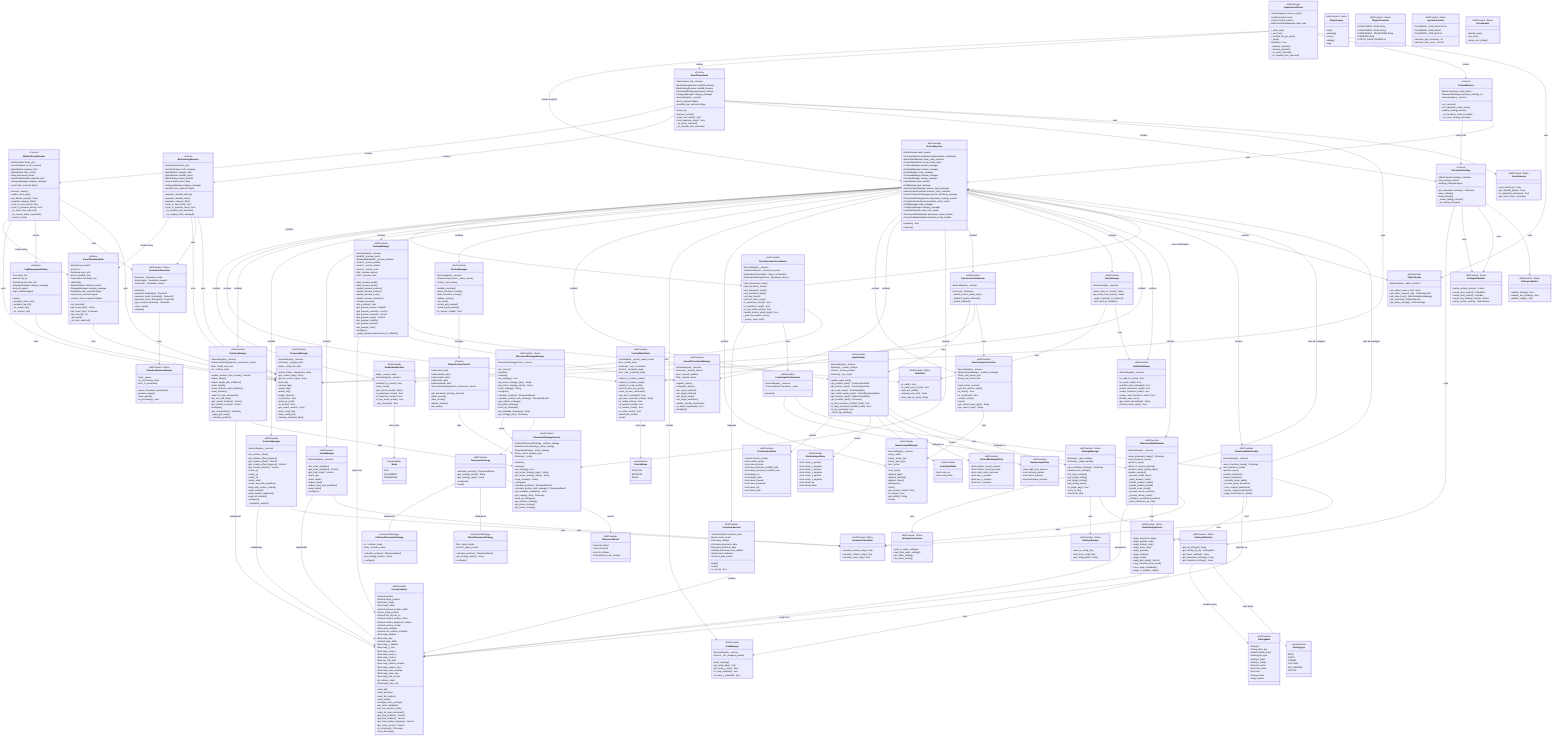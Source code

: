 classDiagram
    %% ========================================
    %% MAIN PLUGIN ENTRY POINT
    %% ========================================
    class SimpleAssetPlacer {
        <<EditorPlugin>>
        -ServiceRegistry service_registry
        -AssetPlacerDock dock
        -Control toolbar_buttons
        -EditorUndoRedoManager undo_redo
        +_enter_tree()
        +_exit_tree()
        +_forward_3d_gui_input()
        +_input()
        +handles() bool
        -_initialize_systems()
        -_cleanup_systems()
        -_on_asset_selected()
        -_on_meshlib_item_selected()
    }

    %% ========================================
    %% SERVICE REGISTRY - DEPENDENCY INJECTION
    %% ========================================
    class ServiceRegistry {
        <<RefCounted>>
        +EditorFacade editor_facade
        +TransformationCoordinator transformation_coordinator
        +ModeStateMachine mode_state_machine
        +ControlModeState control_mode_state
        +PositionManager position_manager
        +RotationManager rotation_manager
        +ScaleManager scale_manager
        +PreviewManager preview_manager
        +OverlayManager overlay_manager
        +InputHandler input_handler
        +GridManager grid_manager
        +NumericInputManager numeric_input_manager
        +NumericInputController numeric_input_controller
        +SmoothTransformManager smooth_transform_manager
        +PlacementStrategyService placement_strategy_service
        +TransformActionRouter transform_action_router
        +UtilityManager utility_manager
        +CategoryManager category_manager
        +UndoRedoHelper undo_redo_helper
        +PlacementModeHandler placement_mode_handler
        +TransformModeHandler transform_mode_handler
        +validate() bool
        +cleanup()
    }

    %% ========================================
    %% UI COMPONENTS
    %% ========================================
    class AssetPlacerDock {
        <<Control>>
        -TabContainer tab_container
        -ModelLibraryBrowser modellib_browser
        -MeshLibraryBrowser meshlib_browser
        -PlacementSettings placement_settings
        -CategoryManager category_manager
        -ServiceRegistry _services
        +asset_selected Signal
        +meshlib_item_selected Signal
        +setup_ui()
        +discover_assets()
        +cycle_next_asset() bool
        +cycle_previous_asset() bool
        -_on_asset_selected()
        -_on_meshlib_item_selected()
    }

    class ModelLibraryBrowser {
        <<Control>>
        -GridContainer items_grid
        -ScrollContainer scroll_container
        -OptionButton category_filter
        -OptionButton filter_options
        -Array discovered_assets
        -AssetThumbnailItem selected_item
        -CategoryManager category_manager
        +asset_item_selected Signal
        +discover_assets()
        +update_asset_grid()
        +get_filtered_assets() Array
        +populate_category_filter()
        +cycle_to_next_asset() bool
        +cycle_to_previous_asset() bool
        -_on_asset_item_selected()
        -_on_context_menu_requested()
        -_scroll_to_item()
    }

    class MeshLibraryBrowser {
        <<Control>>
        -GridContainer items_grid
        -ScrollContainer scroll_container
        -OptionButton category_filter
        -OptionButton meshlib_option
        -MeshLibrary current_meshlib
        -Array meshlib_items_data
        -CategoryManager category_manager
        +meshlib_item_selected Signal
        +populate_meshlib_options()
        +populate_meshlib_items()
        +populate_category_filter()
        +cycle_to_next_item() bool
        +cycle_to_previous_item() bool
        -_on_meshlib_item_selected()
        -_on_category_filter_changed()
    }

    class AssetThumbnailItem {
        <<Button>>
        -MeshLibrary meshlib
        -int item_id
        -Dictionary asset_info
        -bool is_meshlib_item
        -TextureRect thumbnail_rect
        -Label label
        -NinePatchRect selection_border
        -CategoryManager category_manager
        +thumbnail_item_selected Signal
        +asset_item_selected Signal
        +context_menu_requested Signal
        +set_selected()
        +get_asset_path() String
        +get_asset_info() Dictionary
        +get_item_id() int
        -_gui_input()
        -_on_item_selected()
    }

    class PlacementSettings {
        <<Control>>
        -VBoxContainer settings_container
        -Array setting_controls
        +settings_changed Signal
        +get_placement_settings() Dictionary
        +save_settings()
        +load_settings()
        -_create_setting_controls()
        -_on_setting_changed()
    }

    class ToolbarButtons {
        <<Control>>
        -Button transform_mode_button
        -PlacementSettings placement_settings_ref
        -ServiceRegistry _services
        +set_services()
        +set_transform_mode_active()
        +update_strategy_button()
        -_on_transform_mode_pressed()
        -_on_cycle_strategy_pressed()
    }

    class StatusOverlayControl {
        <<Control>>
        -Label mode_label
        -Label position_label
        -Label rotation_label
        -Label scale_label
        -Label keybinds_label
        -PlacementStrategyService _placement_service
        +set_placement_strategy_service()
        +show_overlay()
        +hide_overlay()
        +update_overlay()
        +set_mode()
    }

    class TagManagementDialog {
        <<Window>>
        -Tree asset_tree
        -ItemList tag_list
        -LineEdit search_line_edit
        -CategoryManager category_manager
        -Array all_assets
        +tags_modified Signal
        +setup()
        -_populate_asset_tree()
        -_populate_tag_list()
        -_on_assign_tag()
        -_on_remove_tag()
    }

    %% ========================================
    %% CORE COORDINATION
    %% ========================================
    class TransformationCoordinator {
        <<RefCounted>>
        -ServiceRegistry _services
        -TransformSession _transform_session
        -FrameInputOrchestrator _frame_orchestrator
        -PlacementStrategyService _placement_service
        +start_placement_mode()
        +start_transform_mode()
        +exit_placement_mode()
        +exit_transform_mode()
        +exit_any_mode()
        +process_frame_input()
        +is_placement_mode() bool
        +is_transform_mode() bool
        +is_any_mode_active() bool
        +handle_mouse_wheel_input() bool
        -_grab_3d_viewport_focus()
        -_ensure_undo_redo()
    }

    class TransformSession {
        <<RefCounted>>
        +TransformState transform_state
        +Mode current_mode
        +Dictionary settings
        +Dictionary placement_data
        +Dictionary transform_data
        +Callable placement_end_callback
        +Variant dock_reference
        +int focus_grab_frames
        +begin()
        +reset()
        +is_active() bool
    }

    class TransformState {
        <<RefCounted>>
        +Vector3 position
        +Vector3 target_position
        +float base_height
        +float height_offset
        +Vector3 manual_position_offset
        +bool is_initial_position
        +Vector2 last_raycast_xz
        +Vector3 manual_rotation_offset
        +Vector3 surface_alignment_rotation
        +Vector3 surface_normal
        +float scale_multiplier
        +Vector3 non_uniform_multiplier
        +bool snap_enabled
        +float snap_step
        +Vector3 snap_offset
        +bool snap_y_enabled
        +float snap_y_step
        +bool snap_center_x
        +bool snap_center_y
        +bool snap_center_z
        +bool use_half_step
        +bool snap_rotation_enabled
        +float snap_rotation_step
        +bool snap_scale_enabled
        +float snap_scale_step
        +bool align_with_normal
        +int collision_mask
        +float height_step_size
        +reset_all()
        +reset_position()
        +reset_all_rotation()
        +reset_scale()
        +configure_from_settings()
        +set_scale_multiplier()
        +set_non_uniform_scale()
        +reset_for_new_placement()
        +get_final_position() Vector3
        +get_final_rotation() Vector3
        +get_final_rotation_degrees() Vector3
        +get_scale_vector() Vector3
        +to_dictionary() Dictionary
        +from_dictionary()
    }

    class FrameInputOrchestrator {
        <<RefCounted>>
        -ServiceRegistry _services
        -TransformationCoordinator _owner
        +process()
    }

    %% ========================================
    %% MODE MANAGEMENT
    %% ========================================
    class ModeStateMachine {
        <<RefCounted>>
        -Mode _current_mode
        -ServiceRegistry _services
        +transition_to_mode() bool
        +clear_mode()
        +get_current_mode() Mode
        +is_placement_mode() bool
        +is_transform_mode() bool
        +is_any_mode_active() bool
        -_can_transition() bool
    }

    class Mode {
        <<enumeration>>
        IDLE
        PLACEMENT
        TRANSFORM
    }

    class PlacementModeHandler {
        <<RefCounted>>
        -ServiceRegistry _services
        +enter_placement_mode() Dictionary
        +exit_placement_mode()
        +process_input()
        +place_at_current_position()
        +process_asset_cycling_input()
        +update_overlays()
        -_process_height_input()
        -_apply_numeric_input()
        -_handle_position_modal()
        -_handle_rotation_modal()
        -_handle_scale_modal()
        -_process_mouse_rotation()
        -_process_mouse_scale()
        -_calculate_constrained_position()
        -_reset_transforms_on_exit()
    }

    class TransformModeHandler {
        <<RefCounted>>
        -ServiceRegistry _services
        +enter_transform_mode() Dictionary
        +exit_transform_mode()
        +process_input()
        +confirm_transform()
        +cancel_transform()
        -_calculate_group_aabb()
        -_process_group_transform()
        -_store_original_transforms()
        -_restore_original_transforms()
        -_apply_transforms_to_nodes()
    }

    class ControlModeState {
        <<RefCounted>>
        -ControlMode _current_control_mode
        -bool _modal_active
        -Dictionary _axis_constraints
        -Vector3 _constraint_origin
        -bool _has_constraint_origin
        +switch_to_position_mode()
        +switch_to_rotation_mode()
        +switch_to_scale_mode()
        +process_axis_key_press()
        +clear_all_axis_constraints()
        +has_axis_constraint() bool
        +get_axis_constraint_string() String
        +is_modal_active() bool
        +is_position_mode() bool
        +is_rotation_mode() bool
        +is_scale_mode() bool
        +deactivate_modal()
        +reset()
    }

    class ControlMode {
        <<enumeration>>
        POSITION
        ROTATION
        SCALE
    }

    %% ========================================
    %% TRANSFORM MANAGERS (Stateless)
    %% ========================================
    class PositionManager {
        <<RefCounted>>
        -ServiceRegistry _services
        -PlacementStrategyService _placement_service
        -float _height_step_size
        -int _collision_mask
        +update_position_from_mouse() Vector3
        +adjust_height()
        +adjust_height_with_modifiers()
        +reset_height()
        +move_direction_with_modifiers()
        +reset_position()
        +reset_for_new_placement()
        +set_use_half_step()
        +get_current_position() Vector3
        +get_surface_normal() Vector3
        +configure()
        +get_configuration() Dictionary
        -_apply_grid_snap()
        -_calculate_position()
    }

    class RotationManager {
        <<RefCounted>>
        -ServiceRegistry _services
        +set_rotation_offset()
        +set_rotation_offset_degrees()
        +get_rotation_offset() Vector3
        +get_rotation_offset_degrees() Vector3
        +get_current_rotation() Vector3
        +rotate_x()
        +rotate_y()
        +rotate_z()
        +rotate_axis()
        +rotate_axis_with_modifiers()
        +align_with_surface_normal()
        +reset_rotation()
        +reset_surface_alignment()
        +reset_all_rotation()
        +configure()
        -_normalize_rotation()
    }

    class ScaleManager {
        <<RefCounted>>
        -ServiceRegistry _services
        +set_scale_multiplier()
        +get_scale_multiplier() Vector3
        +get_final_scale() Vector3
        +scale_up()
        +scale_down()
        +adjust_scale()
        +adjust_scale_with_modifiers()
        +reset_scale()
        +configure()
    }

    class PreviewManager {
        <<RefCounted>>
        -ServiceRegistry _services
        -Node3D _preview_mesh
        -StandardMaterial3D _preview_material
        -Vector3 _current_position
        -Vector3 _current_rotation
        -Vector3 _current_scale
        -float _preview_opacity
        -Color _preview_color
        +start_preview_mesh()
        +start_preview_asset()
        +update_preview_position()
        +update_preview_rotation()
        +update_preview_scale()
        +update_preview_transform()
        +cleanup_preview()
        +has_preview() bool
        +get_preview_mesh() Node3D
        +get_preview_position() Vector3
        +get_preview_rotation() Vector3
        +get_preview_scale() Vector3
        +set_preview_visibility()
        +set_preview_opacity()
        +set_preview_color()
        +configure()
        -_apply_preview_transparency_to_children()
    }

    class SmoothTransformManager {
        <<RefCounted>>
        -ServiceRegistry _services
        -Dictionary _tracked_objects
        -bool _smooth_enabled
        -float _smooth_speed
        +register_object()
        +unregister_object()
        +set_target_position()
        +set_target_rotation()
        +set_target_scale()
        +set_target_transform()
        +update_smooth_transforms()
        +is_object_registered() bool
        +configure()
    }

    class GridManager {
        <<RefCounted>>
        -ServiceRegistry _services
        -Vector3 _last_snapped_position
        +reset_tracking()
        +get_snap_step() float
        +get_snap_y_step() float
        +is_snap_enabled() bool
        +is_snap_y_enabled() bool
    }

    class OverlayManager {
        <<RefCounted>>
        -ServiceRegistry _services
        -StatusOverlayControl _status_overlay
        -Control _grid_overlay
        +initialize_overlays()
        +show_transform_overlay()
        +hide_transform_overlay()
        +update_overlay()
        +set_mode()
        +create_grid_overlay()
        +remove_grid_overlay()
        +is_overlay_visible() bool
    }

    class UtilityManager {
        <<RefCounted>>
        -ServiceRegistry _services
        +place_asset_in_scene() Node
        +get_mesh_from_scene() Mesh
        -_apply_transform_to_instance()
        -_find_mesh_in_children()
    }

    %% ========================================
    %% INPUT SYSTEM
    %% ========================================
    class InputHandler {
        <<RefCounted>>
        -ServiceRegistry _services
        -Dictionary _current_settings
        -Vector2 _mouse_position
        -Dictionary _key_states
        +update_input_state()
        +get_position_input() PositionInputState
        +get_rotation_input() RotationInputState
        +get_scale_input() ScaleInputState
        +get_control_mode_input() ControlModeInputState
        +get_numeric_input() NumericInputState
        +get_modifier_state() Dictionary
        +is_fine_increment_modifier_held() bool
        +is_large_increment_modifier_held() bool
        +is_key_pressed() bool
        -_check_key_binding()
    }

    class TransformActionRouter {
        <<RefCounted>>
        -ServiceRegistry _services
        +process() Dictionary
        -_handle_control_mode_input()
        -_dispatch_modal_callbacks()
        -_invoke_callback()
    }

    class NumericInputController {
        <<RefCounted>>
        -ServiceRegistry _services
        -NumericInputManager _numeric_manager
        -String _last_action_type
        -String _last_action_axis
        +track_action_context()
        +process_numeric_input()
        +is_active() bool
        +is_confirmed() bool
        +confirm_action()
        +reset()
        +get_current_input_type() String
        +get_current_axis() String
    }

    class NumericInputManager {
        <<RefCounted>>
        -ServiceRegistry _services
        -String _buffer
        -String _active_axis
        -String _input_type
        -bool _active
        +start_input()
        +append_digit()
        +append_decimal()
        +append_minus()
        +backspace()
        +clear()
        +get_numeric_value() float
        +is_active() bool
        +get_buffer() String
        +reset()
    }

    class PositionInputState {
        <<RefCounted>>
        +Vector2 mouse_position
        +bool confirm_action
        +bool cancel_action
        +bool fine_increment_modifier_held
        +bool large_increment_modifier_held
        +bool height_up
        +bool height_down
        +bool move_forward
        +bool move_backward
        +bool move_left
        +bool move_right
    }

    class RotationInputState {
        <<RefCounted>>
        +bool rotate_y_positive
        +bool rotate_y_negative
        +bool rotate_x_positive
        +bool rotate_x_negative
        +bool rotate_z_positive
        +bool rotate_z_negative
        +bool wheel_up
        +bool wheel_down
    }

    class ScaleInputState {
        <<RefCounted>>
        +bool scale_up
        +bool scale_down
    }

    class ControlModeInputState {
        <<RefCounted>>
        +bool position_control_pressed
        +bool rotation_control_pressed
        +bool scale_control_pressed
        +bool axis_x_pressed
        +bool axis_y_pressed
        +bool axis_z_pressed
    }

    class NumericInputState {
        <<RefCounted>>
        +Array digit_keys_pressed
        +bool decimal_pressed
        +bool minus_pressed
        +bool backspace_pressed
    }

    %% ========================================
    %% PLACEMENT STRATEGY SYSTEM
    %% ========================================
    class PlacementStrategyService {
        <<RefCounted>>
        -CollisionPlacementStrategy _collision_strategy
        -PlanePlacementStrategy _plane_strategy
        -PlacementStrategy _active_strategy
        -String _active_strategy_type
        -Dictionary _config
        +initialize()
        +cleanup()
        +set_strategy() bool
        +get_active_strategy_type() String
        +get_active_strategy_name() String
        +cycle_strategy() String
        +configure()
        +calculate_position() PlacementResult
        +calculate_position_with_strategy() PlacementResult
        +get_available_strategies() Array
        +get_strategy_info() Dictionary
        +reset_all_strategies()
        +get_collision_strategy()
        +get_plane_strategy()
        +get_active_strategy()
    }

    class PlacementStrategyManager {
        <<RefCounted - Static>>
        -PlacementStrategyService _service
        +set_service()
        +initialize()
        +cleanup()
        +set_strategy() bool
        +get_active_strategy_type() String
        +get_active_strategy_name() String
        +cycle_strategy() String
        +configure()
        +calculate_position() PlacementResult
        +calculate_position_with_strategy() PlacementResult
        +get_collision_strategy()
        +get_plane_strategy()
        +reset_all_strategies()
        +get_available_strategies() Array
        +get_strategy_info() Dictionary
    }

    class PlacementStrategy {
        <<RefCounted>>
        +calculate_position() PlacementResult
        +get_strategy_name() String
        +get_strategy_type() String
        +configure()
        +reset()
    }

    class CollisionPlacementStrategy {
        <<PlacementStrategy>>
        -int _collision_mask
        -Array _exclude_nodes
        +calculate_position() PlacementResult
        +get_strategy_name() String
        +configure()
    }

    class PlanePlacementStrategy {
        <<PlacementStrategy>>
        -float _plane_height
        -Vector3 _plane_normal
        +calculate_position() PlacementResult
        +get_strategy_name() String
        +configure()
    }

    class PlacementResult {
        <<RefCounted>>
        +Vector3 position
        +Vector3 normal
        +bool hit_collision
        +float distance_from_camera
    }

    %% ========================================
    %% TRANSFORM UTILITIES
    %% ========================================
    class TransformApplicator {
        <<RefCounted - Static>>
        +apply_transform_state()
        +apply_position_only()
        +apply_rotation_only()
        +apply_scale_only()
        +apply_position()
        +apply_rotation()
        +apply_scale()
        +apply_grid_snap() Vector3
        +copy_transform_from_node()
        +force_apply_immediate()
        +apply_to_multiple_nodes()
    }

    %% ========================================
    %% SETTINGS SYSTEM
    %% ========================================
    class SettingsManager {
        <<RefCounted - Static>>
        -Dictionary _dock_settings
        -Dictionary _plugin_settings
        +get_combined_settings() Dictionary
        +update_dock_settings()
        +set_dock_settings()
        +get_plugin_setting()
        +set_plugin_setting()
        +get_setting_value()
        +is_plugin_key() bool
        +save_to_file()
        +load_from_file()
    }

    class SettingsDefinition {
        <<RefCounted - Static>>
        +get_all_settings() Array
        +get_setting_by_id() SettingMeta
        +get_basic_settings() Array
        +get_placement_settings() Array
        +get_transform_settings() Array
    }

    class SettingMeta {
        <<RefCounted>>
        +String id
        +String editor_key
        +Variant default_value
        +SettingType type
        +String ui_label
        +String ui_tooltip
        +float min_value
        +float max_value
        +float step
        +String section
        +Array options
    }

    class SettingType {
        <<enumeration>>
        BOOL
        FLOAT
        STRING
        VECTOR3
        KEY_BINDING
        OPTION
    }

    class SettingsPersistence {
        <<RefCounted - Static>>
        +save_to_editor_settings()
        +load_from_editor_settings()
        +get_editor_setting()
        +set_editor_setting()
    }

    class SettingsStorage {
        <<RefCounted - Static>>
        +save_to_config_file()
        +load_from_config_file()
        +get_config_path() String
    }

    class SettingsUIBuilder {
        <<RefCounted - Static>>
        +create_setting_control() Control
        +create_bool_control() CheckBox
        +create_float_control() SpinBox
        +create_key_binding_control() Button
        +create_option_control() OptionButton
    }

    class SettingsValidator {
        <<RefCounted - Static>>
        +validate_setting() bool
        +validate_key_binding() bool
        +validate_range() bool
    }

    %% ========================================
    %% CATEGORY & TAG SYSTEM
    %% ========================================
    class CategoryManager {
        <<RefCounted>>
        -ServiceRegistry _services
        -Dictionary _category_data
        -String _config_file_path
        +extract_folder_categories() Array
        +get_custom_tags() Array
        +get_all_custom_tags() Array
        +add_tag()
        +remove_tag()
        +create_tag()
        +delete_tag()
        +toggle_favorite()
        +is_favorite() bool
        +mark_as_used()
        +is_recent() bool
        +get_recent_assets() Array
        +load_config_file()
        +save_config_file()
        +cleanup_orphaned_data()
    }

    %% ========================================
    %% THUMBNAIL SYSTEM
    %% ========================================
    class ThumbnailGenerator {
        <<RefCounted - Static>>
        -Dictionary _thumbnail_cache
        -SubViewport _thumbnail_viewport
        -Camera3D _thumbnail_camera
        +initialize()
        +generate_thumbnail() Texture2D
        +generate_mesh_thumbnail() Texture2D
        +generate_scene_thumbnail() Texture2D
        +get_cached_thumbnail() Texture2D
        +clear_cache()
        +cleanup()
    }

    class ThumbnailQueueManager {
        <<RefCounted - Static>>
        -Array _queue
        -int _processing_index
        -bool _is_processing
        +queue_thumbnail_generation()
        +process_queue()
        +clear_queue()
        +is_processing() bool
    }

    class AssetScanner {
        <<RefCounted - Static>>
        +scan_directory() Array
        +get_meshlib_paths() Array
        +is_supported_extension() bool
        +get_asset_info() Dictionary
    }

    %% ========================================
    %% UTILITY CLASSES
    %% ========================================
    class EditorFacade {
        <<RefCounted>>
        -EditorInterface _editor_interface
        +get_edited_scene_root() Node
        +get_editor_viewport_3d() SubViewport3D
        +get_undo_redo() EditorUndoRedoManager
        +get_selection() EditorSelection
        +get_editor_settings() EditorSettings
    }

    class PluginLogger {
        <<RefCounted - Static>>
        +info()
        +warning()
        +error()
        +debug()
        +log()
    }

    class PluginConstants {
        <<RefCounted - Static>>
        +COMPONENT_MAIN String
        +COMPONENT_DOCK String
        +COMPONENT_TRANSFORM String
        +VERSION String
        +FOCUS_GRAB_FRAMES int
    }

    class IncrementCalculator {
        <<RefCounted - Static>>
        +calculate_position_step() float
        +calculate_rotation_step() float
        +calculate_scale_step() float
    }

    class NodeUtils {
        <<RefCounted - Static>>
        +is_valid() bool
        +is_valid_and_in_tree() bool
        +safe_set_visible()
        +cleanup_and_null() Node
        +find_node_by_type() Node
    }

    class LayoutCalculator {
        <<RefCounted - Static>>
        +calculate_grid_columns() int
        +calculate_item_size() Vector2
        +THUMBNAIL_SIZE_DEFAULT int
        +THUMBNAIL_SIZE_MIN int
        +THUMBNAIL_SIZE_MAX int
    }

    class ErrorHandler {
        <<RefCounted - Static>>
        +handle_error()
        +log_error()
        +show_error_dialog()
    }

    class UndoRedoHelper {
        <<RefCounted>>
        -ServiceRegistry _services
        +is_valid_for_undo() bool
        +is_scene_valid() bool
        +validate_undo_manager() bool
        +create_placement_undo() bool
        +create_transform_undo() bool
        +create_multi_transform_undo() bool
        +handle_undo_error()
        +get_action_description() String
        +should_create_undo() bool
    }

    %% ========================================
    %% RELATIONSHIPS
    %% ========================================
    
    %% Main plugin relationships
    SimpleAssetPlacer --> ServiceRegistry : creates & injects
    SimpleAssetPlacer --> AssetPlacerDock : creates
    SimpleAssetPlacer --> ToolbarButtons : creates
    SimpleAssetPlacer --> EditorFacade : uses
    
    %% Service Registry contains all managers
    ServiceRegistry --> TransformationCoordinator : contains
    ServiceRegistry --> ModeStateMachine : contains
    ServiceRegistry --> ControlModeState : contains
    ServiceRegistry --> PositionManager : contains
    ServiceRegistry --> RotationManager : contains
    ServiceRegistry --> ScaleManager : contains
    ServiceRegistry --> PreviewManager : contains
    ServiceRegistry --> OverlayManager : contains
    ServiceRegistry --> InputHandler : contains
    ServiceRegistry --> GridManager : contains
    ServiceRegistry --> NumericInputManager : contains
    ServiceRegistry --> NumericInputController : contains
    ServiceRegistry --> SmoothTransformManager : contains
    ServiceRegistry --> PlacementStrategyService : contains
    ServiceRegistry --> TransformActionRouter : contains
    ServiceRegistry --> UtilityManager : contains
    ServiceRegistry --> CategoryManager : contains
    ServiceRegistry --> UndoRedoHelper : contains
    ServiceRegistry --> PlacementModeHandler : contains
    ServiceRegistry --> TransformModeHandler : contains
    ServiceRegistry --> EditorFacade : contains
    
    %% UI relationships
    AssetPlacerDock --> ModelLibraryBrowser : contains
    AssetPlacerDock --> MeshLibraryBrowser : contains
    AssetPlacerDock --> PlacementSettings : contains
    AssetPlacerDock --> CategoryManager : uses
    
    ModelLibraryBrowser --> AssetThumbnailItem : creates many
    ModelLibraryBrowser --> CategoryManager : uses
    ModelLibraryBrowser --> TagManagementDialog : creates
    
    MeshLibraryBrowser --> AssetThumbnailItem : creates many
    MeshLibraryBrowser --> CategoryManager : uses
    
    PlacementSettings --> SettingsDefinition : uses
    PlacementSettings --> SettingsUIBuilder : uses
    
    ToolbarButtons --> PlacementSettings : references
    ToolbarButtons --> ServiceRegistry : uses
    
    OverlayManager --> StatusOverlayControl : manages
    StatusOverlayControl --> PlacementStrategyService : uses
    
    %% Core coordination relationships
    TransformationCoordinator --> ServiceRegistry : uses all managers
    TransformationCoordinator --> TransformSession : manages
    TransformationCoordinator --> FrameInputOrchestrator : uses
    TransformationCoordinator --> ModeStateMachine : uses
    
    TransformSession --> TransformState : contains
    
    FrameInputOrchestrator --> PlacementModeHandler : delegates to
    FrameInputOrchestrator --> TransformModeHandler : delegates to
    
    %% Mode handler relationships
    PlacementModeHandler --> ServiceRegistry : uses all managers
    PlacementModeHandler --> TransformState : operates on
    PlacementModeHandler --> TransformApplicator : uses
    
    TransformModeHandler --> ServiceRegistry : uses all managers
    TransformModeHandler --> TransformState : operates on
    TransformModeHandler --> TransformApplicator : uses
    
    ModeStateMachine --> Mode : uses enum
    ControlModeState --> ControlMode : uses enum
    
    %% Transform manager relationships
    PositionManager --> TransformState : reads/writes
    PositionManager --> PlacementStrategyService : uses
    
    RotationManager --> TransformState : reads/writes
    ScaleManager --> TransformState : reads/writes
    
    PreviewManager --> TransformState : reads from
    PreviewManager --> SmoothTransformManager : registers with
    
    TransformApplicator --> TransformState : reads from
    TransformApplicator --> GridManager : uses
    
    %% Input system relationships
    InputHandler --> PositionInputState : creates
    InputHandler --> RotationInputState : creates
    InputHandler --> ScaleInputState : creates
    InputHandler --> ControlModeInputState : creates
    InputHandler --> NumericInputState : creates
    InputHandler --> SettingsManager : uses
    
    TransformActionRouter --> InputHandler : uses
    TransformActionRouter --> ControlModeState : uses
    TransformActionRouter --> NumericInputController : uses
    
    NumericInputController --> NumericInputManager : uses
    
    %% Placement strategy relationships
    PlacementStrategyManager --> PlacementStrategyService : wraps
    PlacementStrategyManager --> PlacementStrategy : manages
    PlacementStrategy <|-- CollisionPlacementStrategy : implements
    PlacementStrategy <|-- PlanePlacementStrategy : implements
    PlacementStrategy --> PlacementResult : returns
    
    %% Settings relationships
    SettingsManager --> SettingsPersistence : uses
    SettingsManager --> SettingsStorage : uses
    SettingsManager --> SettingsDefinition : uses
    
    SettingsDefinition --> SettingMeta : contains many
    SettingsDefinition --> SettingType : uses enum
    
    PlacementSettings --> SettingsUIBuilder : uses
    PlacementSettings --> SettingsValidator : uses
    
    %% Thumbnail system relationships
    ThumbnailGenerator --> ThumbnailQueueManager : uses
    ModelLibraryBrowser --> ThumbnailGenerator : uses
    MeshLibraryBrowser --> ThumbnailGenerator : uses
    AssetPlacerDock --> AssetScanner : uses
    
    %% Utility relationships
    UtilityManager --> NodeUtils : uses
    UtilityManager --> UndoRedoHelper : uses
    PreviewManager --> NodeUtils : uses
    PlacementModeHandler --> IncrementCalculator : uses
    TransformModeHandler --> IncrementCalculator : uses
    RotationManager --> IncrementCalculator : uses
    ScaleManager --> IncrementCalculator : uses
    
    %% Category system
    ModelLibraryBrowser --> CategoryManager : uses
    MeshLibraryBrowser --> CategoryManager : uses
    AssetThumbnailItem --> CategoryManager : uses
    TagManagementDialog --> CategoryManager : uses
